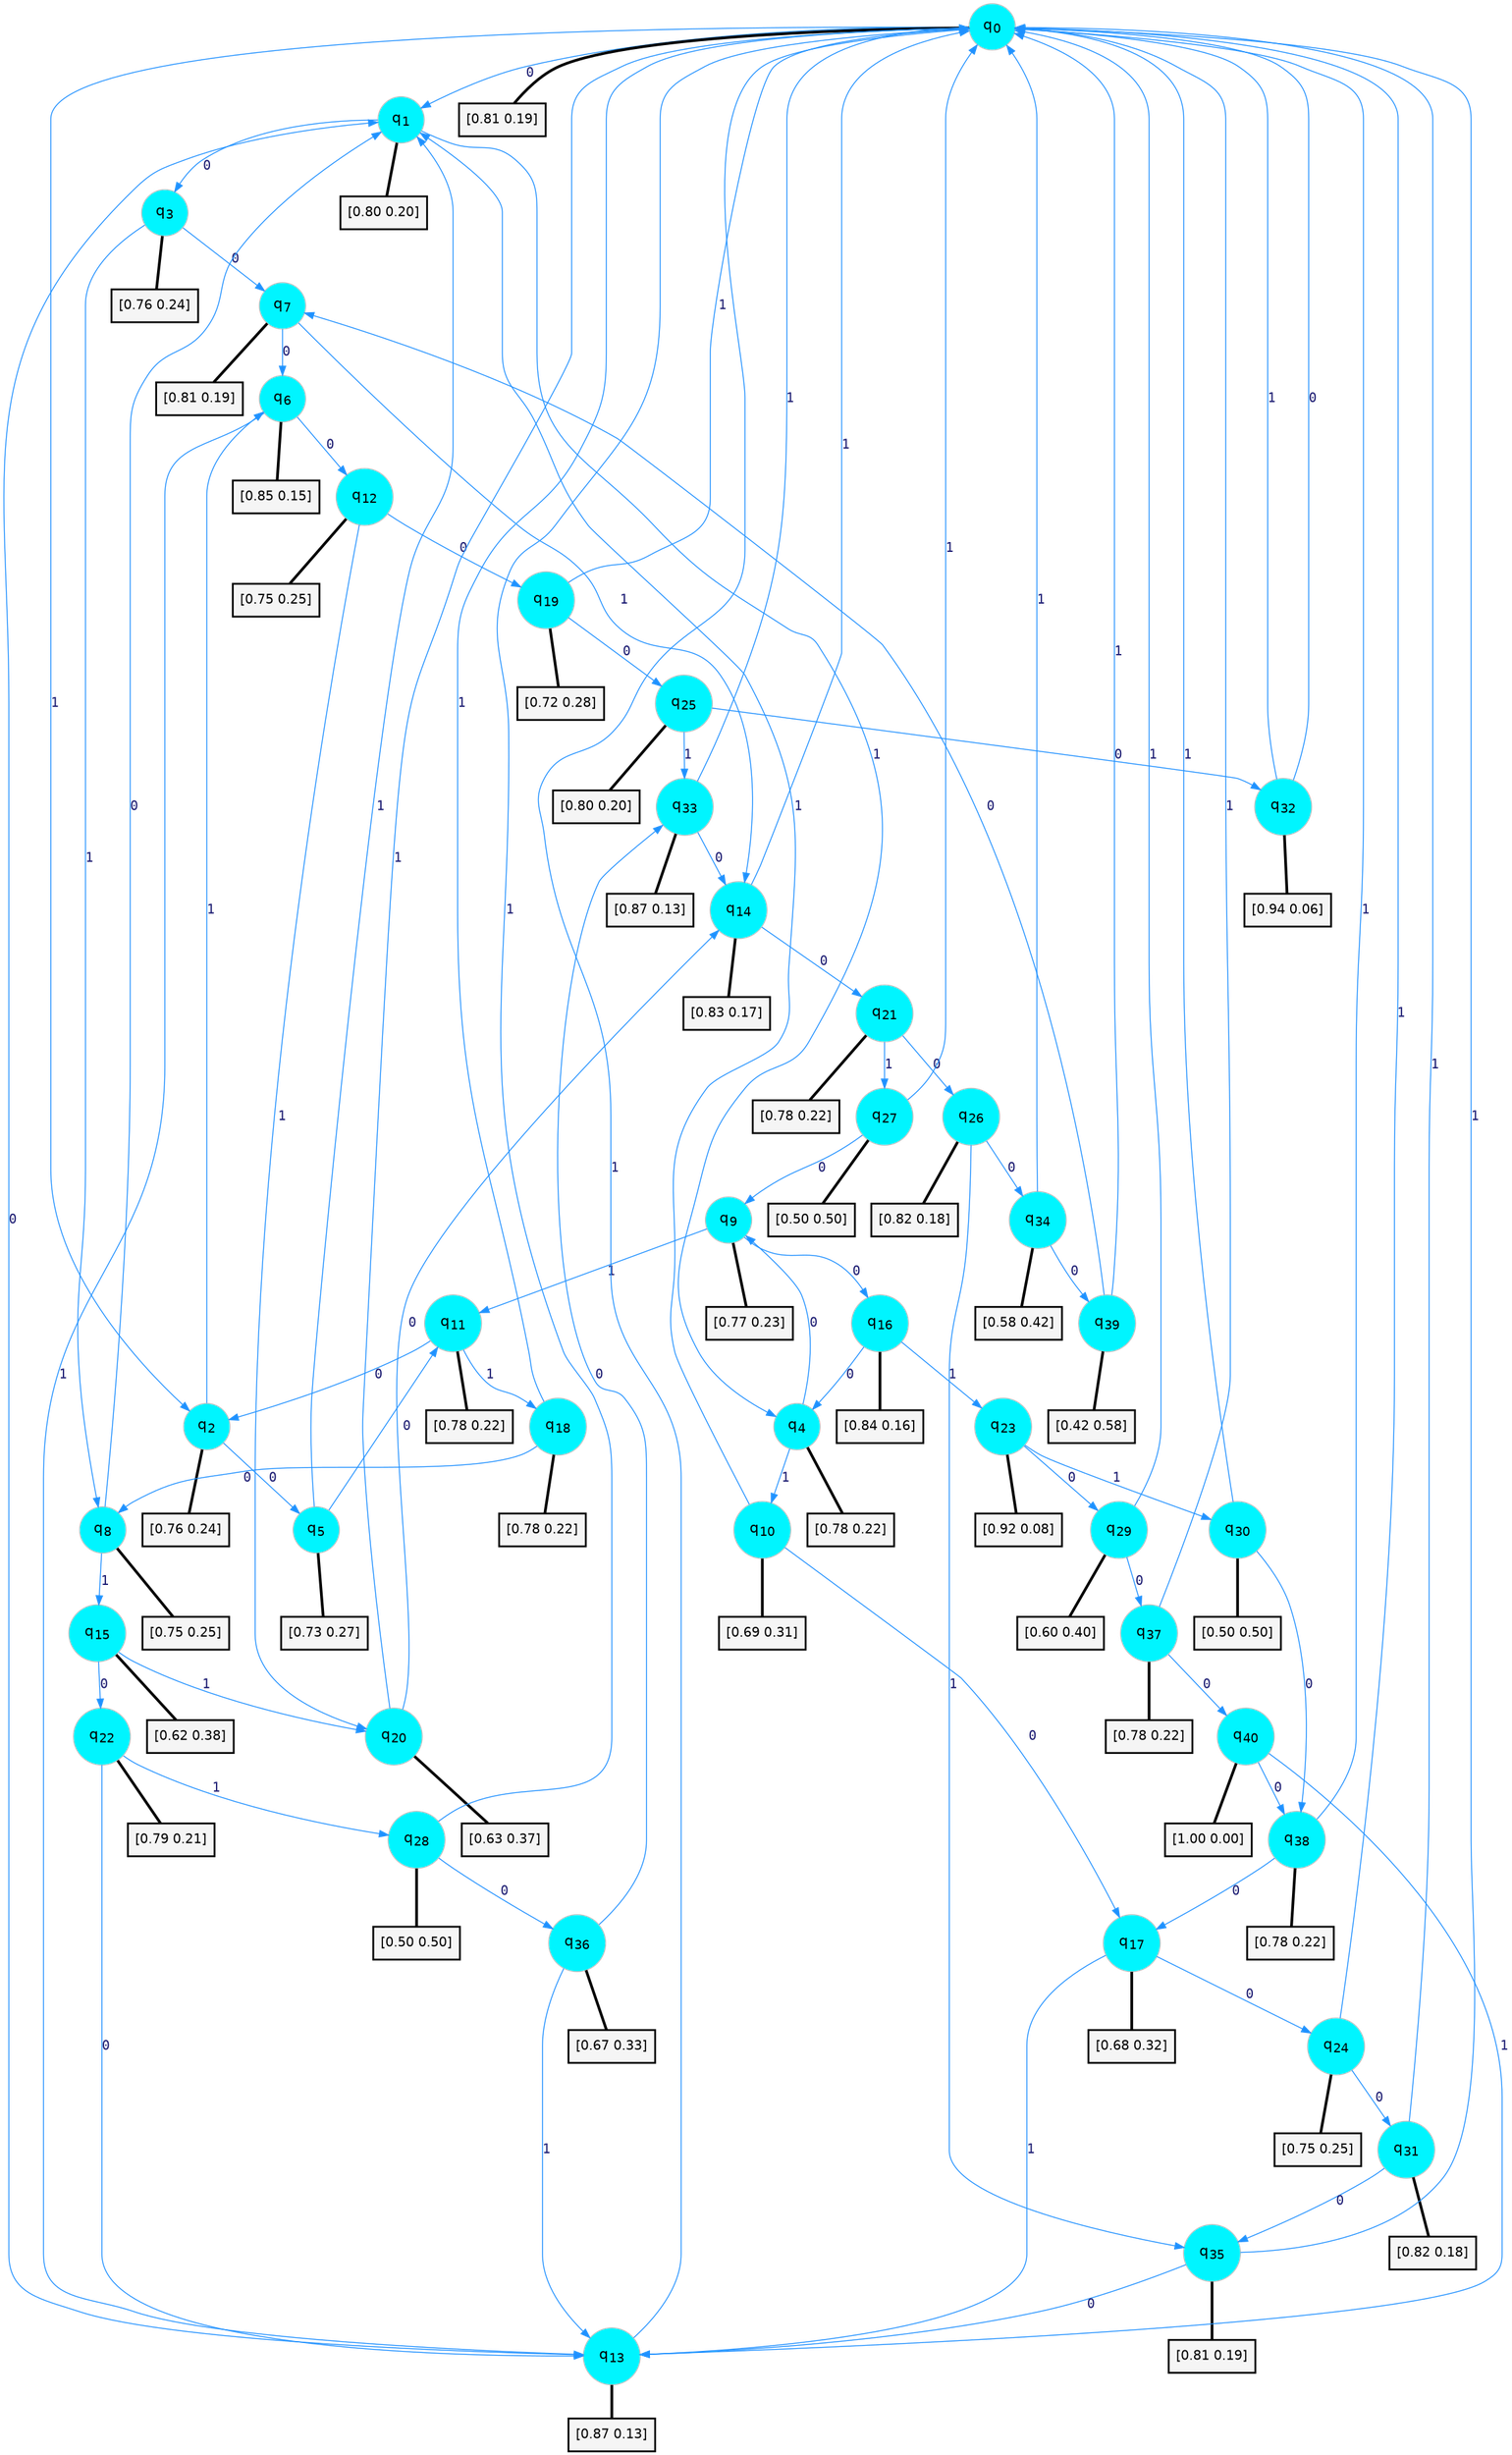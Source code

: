 digraph G {
graph [
bgcolor=transparent, dpi=300, rankdir=TD, size="40,25"];
node [
color=gray, fillcolor=turquoise1, fontcolor=black, fontname=Helvetica, fontsize=16, fontweight=bold, shape=circle, style=filled];
edge [
arrowsize=1, color=dodgerblue1, fontcolor=midnightblue, fontname=courier, fontweight=bold, penwidth=1, style=solid, weight=20];
0[label=<q<SUB>0</SUB>>];
1[label=<q<SUB>1</SUB>>];
2[label=<q<SUB>2</SUB>>];
3[label=<q<SUB>3</SUB>>];
4[label=<q<SUB>4</SUB>>];
5[label=<q<SUB>5</SUB>>];
6[label=<q<SUB>6</SUB>>];
7[label=<q<SUB>7</SUB>>];
8[label=<q<SUB>8</SUB>>];
9[label=<q<SUB>9</SUB>>];
10[label=<q<SUB>10</SUB>>];
11[label=<q<SUB>11</SUB>>];
12[label=<q<SUB>12</SUB>>];
13[label=<q<SUB>13</SUB>>];
14[label=<q<SUB>14</SUB>>];
15[label=<q<SUB>15</SUB>>];
16[label=<q<SUB>16</SUB>>];
17[label=<q<SUB>17</SUB>>];
18[label=<q<SUB>18</SUB>>];
19[label=<q<SUB>19</SUB>>];
20[label=<q<SUB>20</SUB>>];
21[label=<q<SUB>21</SUB>>];
22[label=<q<SUB>22</SUB>>];
23[label=<q<SUB>23</SUB>>];
24[label=<q<SUB>24</SUB>>];
25[label=<q<SUB>25</SUB>>];
26[label=<q<SUB>26</SUB>>];
27[label=<q<SUB>27</SUB>>];
28[label=<q<SUB>28</SUB>>];
29[label=<q<SUB>29</SUB>>];
30[label=<q<SUB>30</SUB>>];
31[label=<q<SUB>31</SUB>>];
32[label=<q<SUB>32</SUB>>];
33[label=<q<SUB>33</SUB>>];
34[label=<q<SUB>34</SUB>>];
35[label=<q<SUB>35</SUB>>];
36[label=<q<SUB>36</SUB>>];
37[label=<q<SUB>37</SUB>>];
38[label=<q<SUB>38</SUB>>];
39[label=<q<SUB>39</SUB>>];
40[label=<q<SUB>40</SUB>>];
41[label="[0.81 0.19]", shape=box,fontcolor=black, fontname=Helvetica, fontsize=14, penwidth=2, fillcolor=whitesmoke,color=black];
42[label="[0.80 0.20]", shape=box,fontcolor=black, fontname=Helvetica, fontsize=14, penwidth=2, fillcolor=whitesmoke,color=black];
43[label="[0.76 0.24]", shape=box,fontcolor=black, fontname=Helvetica, fontsize=14, penwidth=2, fillcolor=whitesmoke,color=black];
44[label="[0.76 0.24]", shape=box,fontcolor=black, fontname=Helvetica, fontsize=14, penwidth=2, fillcolor=whitesmoke,color=black];
45[label="[0.78 0.22]", shape=box,fontcolor=black, fontname=Helvetica, fontsize=14, penwidth=2, fillcolor=whitesmoke,color=black];
46[label="[0.73 0.27]", shape=box,fontcolor=black, fontname=Helvetica, fontsize=14, penwidth=2, fillcolor=whitesmoke,color=black];
47[label="[0.85 0.15]", shape=box,fontcolor=black, fontname=Helvetica, fontsize=14, penwidth=2, fillcolor=whitesmoke,color=black];
48[label="[0.81 0.19]", shape=box,fontcolor=black, fontname=Helvetica, fontsize=14, penwidth=2, fillcolor=whitesmoke,color=black];
49[label="[0.75 0.25]", shape=box,fontcolor=black, fontname=Helvetica, fontsize=14, penwidth=2, fillcolor=whitesmoke,color=black];
50[label="[0.77 0.23]", shape=box,fontcolor=black, fontname=Helvetica, fontsize=14, penwidth=2, fillcolor=whitesmoke,color=black];
51[label="[0.69 0.31]", shape=box,fontcolor=black, fontname=Helvetica, fontsize=14, penwidth=2, fillcolor=whitesmoke,color=black];
52[label="[0.78 0.22]", shape=box,fontcolor=black, fontname=Helvetica, fontsize=14, penwidth=2, fillcolor=whitesmoke,color=black];
53[label="[0.75 0.25]", shape=box,fontcolor=black, fontname=Helvetica, fontsize=14, penwidth=2, fillcolor=whitesmoke,color=black];
54[label="[0.87 0.13]", shape=box,fontcolor=black, fontname=Helvetica, fontsize=14, penwidth=2, fillcolor=whitesmoke,color=black];
55[label="[0.83 0.17]", shape=box,fontcolor=black, fontname=Helvetica, fontsize=14, penwidth=2, fillcolor=whitesmoke,color=black];
56[label="[0.62 0.38]", shape=box,fontcolor=black, fontname=Helvetica, fontsize=14, penwidth=2, fillcolor=whitesmoke,color=black];
57[label="[0.84 0.16]", shape=box,fontcolor=black, fontname=Helvetica, fontsize=14, penwidth=2, fillcolor=whitesmoke,color=black];
58[label="[0.68 0.32]", shape=box,fontcolor=black, fontname=Helvetica, fontsize=14, penwidth=2, fillcolor=whitesmoke,color=black];
59[label="[0.78 0.22]", shape=box,fontcolor=black, fontname=Helvetica, fontsize=14, penwidth=2, fillcolor=whitesmoke,color=black];
60[label="[0.72 0.28]", shape=box,fontcolor=black, fontname=Helvetica, fontsize=14, penwidth=2, fillcolor=whitesmoke,color=black];
61[label="[0.63 0.37]", shape=box,fontcolor=black, fontname=Helvetica, fontsize=14, penwidth=2, fillcolor=whitesmoke,color=black];
62[label="[0.78 0.22]", shape=box,fontcolor=black, fontname=Helvetica, fontsize=14, penwidth=2, fillcolor=whitesmoke,color=black];
63[label="[0.79 0.21]", shape=box,fontcolor=black, fontname=Helvetica, fontsize=14, penwidth=2, fillcolor=whitesmoke,color=black];
64[label="[0.92 0.08]", shape=box,fontcolor=black, fontname=Helvetica, fontsize=14, penwidth=2, fillcolor=whitesmoke,color=black];
65[label="[0.75 0.25]", shape=box,fontcolor=black, fontname=Helvetica, fontsize=14, penwidth=2, fillcolor=whitesmoke,color=black];
66[label="[0.80 0.20]", shape=box,fontcolor=black, fontname=Helvetica, fontsize=14, penwidth=2, fillcolor=whitesmoke,color=black];
67[label="[0.82 0.18]", shape=box,fontcolor=black, fontname=Helvetica, fontsize=14, penwidth=2, fillcolor=whitesmoke,color=black];
68[label="[0.50 0.50]", shape=box,fontcolor=black, fontname=Helvetica, fontsize=14, penwidth=2, fillcolor=whitesmoke,color=black];
69[label="[0.50 0.50]", shape=box,fontcolor=black, fontname=Helvetica, fontsize=14, penwidth=2, fillcolor=whitesmoke,color=black];
70[label="[0.60 0.40]", shape=box,fontcolor=black, fontname=Helvetica, fontsize=14, penwidth=2, fillcolor=whitesmoke,color=black];
71[label="[0.50 0.50]", shape=box,fontcolor=black, fontname=Helvetica, fontsize=14, penwidth=2, fillcolor=whitesmoke,color=black];
72[label="[0.82 0.18]", shape=box,fontcolor=black, fontname=Helvetica, fontsize=14, penwidth=2, fillcolor=whitesmoke,color=black];
73[label="[0.94 0.06]", shape=box,fontcolor=black, fontname=Helvetica, fontsize=14, penwidth=2, fillcolor=whitesmoke,color=black];
74[label="[0.87 0.13]", shape=box,fontcolor=black, fontname=Helvetica, fontsize=14, penwidth=2, fillcolor=whitesmoke,color=black];
75[label="[0.58 0.42]", shape=box,fontcolor=black, fontname=Helvetica, fontsize=14, penwidth=2, fillcolor=whitesmoke,color=black];
76[label="[0.81 0.19]", shape=box,fontcolor=black, fontname=Helvetica, fontsize=14, penwidth=2, fillcolor=whitesmoke,color=black];
77[label="[0.67 0.33]", shape=box,fontcolor=black, fontname=Helvetica, fontsize=14, penwidth=2, fillcolor=whitesmoke,color=black];
78[label="[0.78 0.22]", shape=box,fontcolor=black, fontname=Helvetica, fontsize=14, penwidth=2, fillcolor=whitesmoke,color=black];
79[label="[0.78 0.22]", shape=box,fontcolor=black, fontname=Helvetica, fontsize=14, penwidth=2, fillcolor=whitesmoke,color=black];
80[label="[0.42 0.58]", shape=box,fontcolor=black, fontname=Helvetica, fontsize=14, penwidth=2, fillcolor=whitesmoke,color=black];
81[label="[1.00 0.00]", shape=box,fontcolor=black, fontname=Helvetica, fontsize=14, penwidth=2, fillcolor=whitesmoke,color=black];
0->1 [label=0];
0->2 [label=1];
0->41 [arrowhead=none, penwidth=3,color=black];
1->3 [label=0];
1->4 [label=1];
1->42 [arrowhead=none, penwidth=3,color=black];
2->5 [label=0];
2->6 [label=1];
2->43 [arrowhead=none, penwidth=3,color=black];
3->7 [label=0];
3->8 [label=1];
3->44 [arrowhead=none, penwidth=3,color=black];
4->9 [label=0];
4->10 [label=1];
4->45 [arrowhead=none, penwidth=3,color=black];
5->11 [label=0];
5->1 [label=1];
5->46 [arrowhead=none, penwidth=3,color=black];
6->12 [label=0];
6->13 [label=1];
6->47 [arrowhead=none, penwidth=3,color=black];
7->6 [label=0];
7->14 [label=1];
7->48 [arrowhead=none, penwidth=3,color=black];
8->1 [label=0];
8->15 [label=1];
8->49 [arrowhead=none, penwidth=3,color=black];
9->16 [label=0];
9->11 [label=1];
9->50 [arrowhead=none, penwidth=3,color=black];
10->17 [label=0];
10->1 [label=1];
10->51 [arrowhead=none, penwidth=3,color=black];
11->2 [label=0];
11->18 [label=1];
11->52 [arrowhead=none, penwidth=3,color=black];
12->19 [label=0];
12->20 [label=1];
12->53 [arrowhead=none, penwidth=3,color=black];
13->1 [label=0];
13->0 [label=1];
13->54 [arrowhead=none, penwidth=3,color=black];
14->21 [label=0];
14->0 [label=1];
14->55 [arrowhead=none, penwidth=3,color=black];
15->22 [label=0];
15->20 [label=1];
15->56 [arrowhead=none, penwidth=3,color=black];
16->4 [label=0];
16->23 [label=1];
16->57 [arrowhead=none, penwidth=3,color=black];
17->24 [label=0];
17->13 [label=1];
17->58 [arrowhead=none, penwidth=3,color=black];
18->8 [label=0];
18->0 [label=1];
18->59 [arrowhead=none, penwidth=3,color=black];
19->25 [label=0];
19->0 [label=1];
19->60 [arrowhead=none, penwidth=3,color=black];
20->14 [label=0];
20->0 [label=1];
20->61 [arrowhead=none, penwidth=3,color=black];
21->26 [label=0];
21->27 [label=1];
21->62 [arrowhead=none, penwidth=3,color=black];
22->13 [label=0];
22->28 [label=1];
22->63 [arrowhead=none, penwidth=3,color=black];
23->29 [label=0];
23->30 [label=1];
23->64 [arrowhead=none, penwidth=3,color=black];
24->31 [label=0];
24->0 [label=1];
24->65 [arrowhead=none, penwidth=3,color=black];
25->32 [label=0];
25->33 [label=1];
25->66 [arrowhead=none, penwidth=3,color=black];
26->34 [label=0];
26->35 [label=1];
26->67 [arrowhead=none, penwidth=3,color=black];
27->9 [label=0];
27->0 [label=1];
27->68 [arrowhead=none, penwidth=3,color=black];
28->36 [label=0];
28->0 [label=1];
28->69 [arrowhead=none, penwidth=3,color=black];
29->37 [label=0];
29->0 [label=1];
29->70 [arrowhead=none, penwidth=3,color=black];
30->38 [label=0];
30->0 [label=1];
30->71 [arrowhead=none, penwidth=3,color=black];
31->35 [label=0];
31->0 [label=1];
31->72 [arrowhead=none, penwidth=3,color=black];
32->0 [label=0];
32->0 [label=1];
32->73 [arrowhead=none, penwidth=3,color=black];
33->14 [label=0];
33->0 [label=1];
33->74 [arrowhead=none, penwidth=3,color=black];
34->39 [label=0];
34->0 [label=1];
34->75 [arrowhead=none, penwidth=3,color=black];
35->13 [label=0];
35->0 [label=1];
35->76 [arrowhead=none, penwidth=3,color=black];
36->33 [label=0];
36->13 [label=1];
36->77 [arrowhead=none, penwidth=3,color=black];
37->40 [label=0];
37->0 [label=1];
37->78 [arrowhead=none, penwidth=3,color=black];
38->17 [label=0];
38->0 [label=1];
38->79 [arrowhead=none, penwidth=3,color=black];
39->7 [label=0];
39->0 [label=1];
39->80 [arrowhead=none, penwidth=3,color=black];
40->38 [label=0];
40->13 [label=1];
40->81 [arrowhead=none, penwidth=3,color=black];
}
